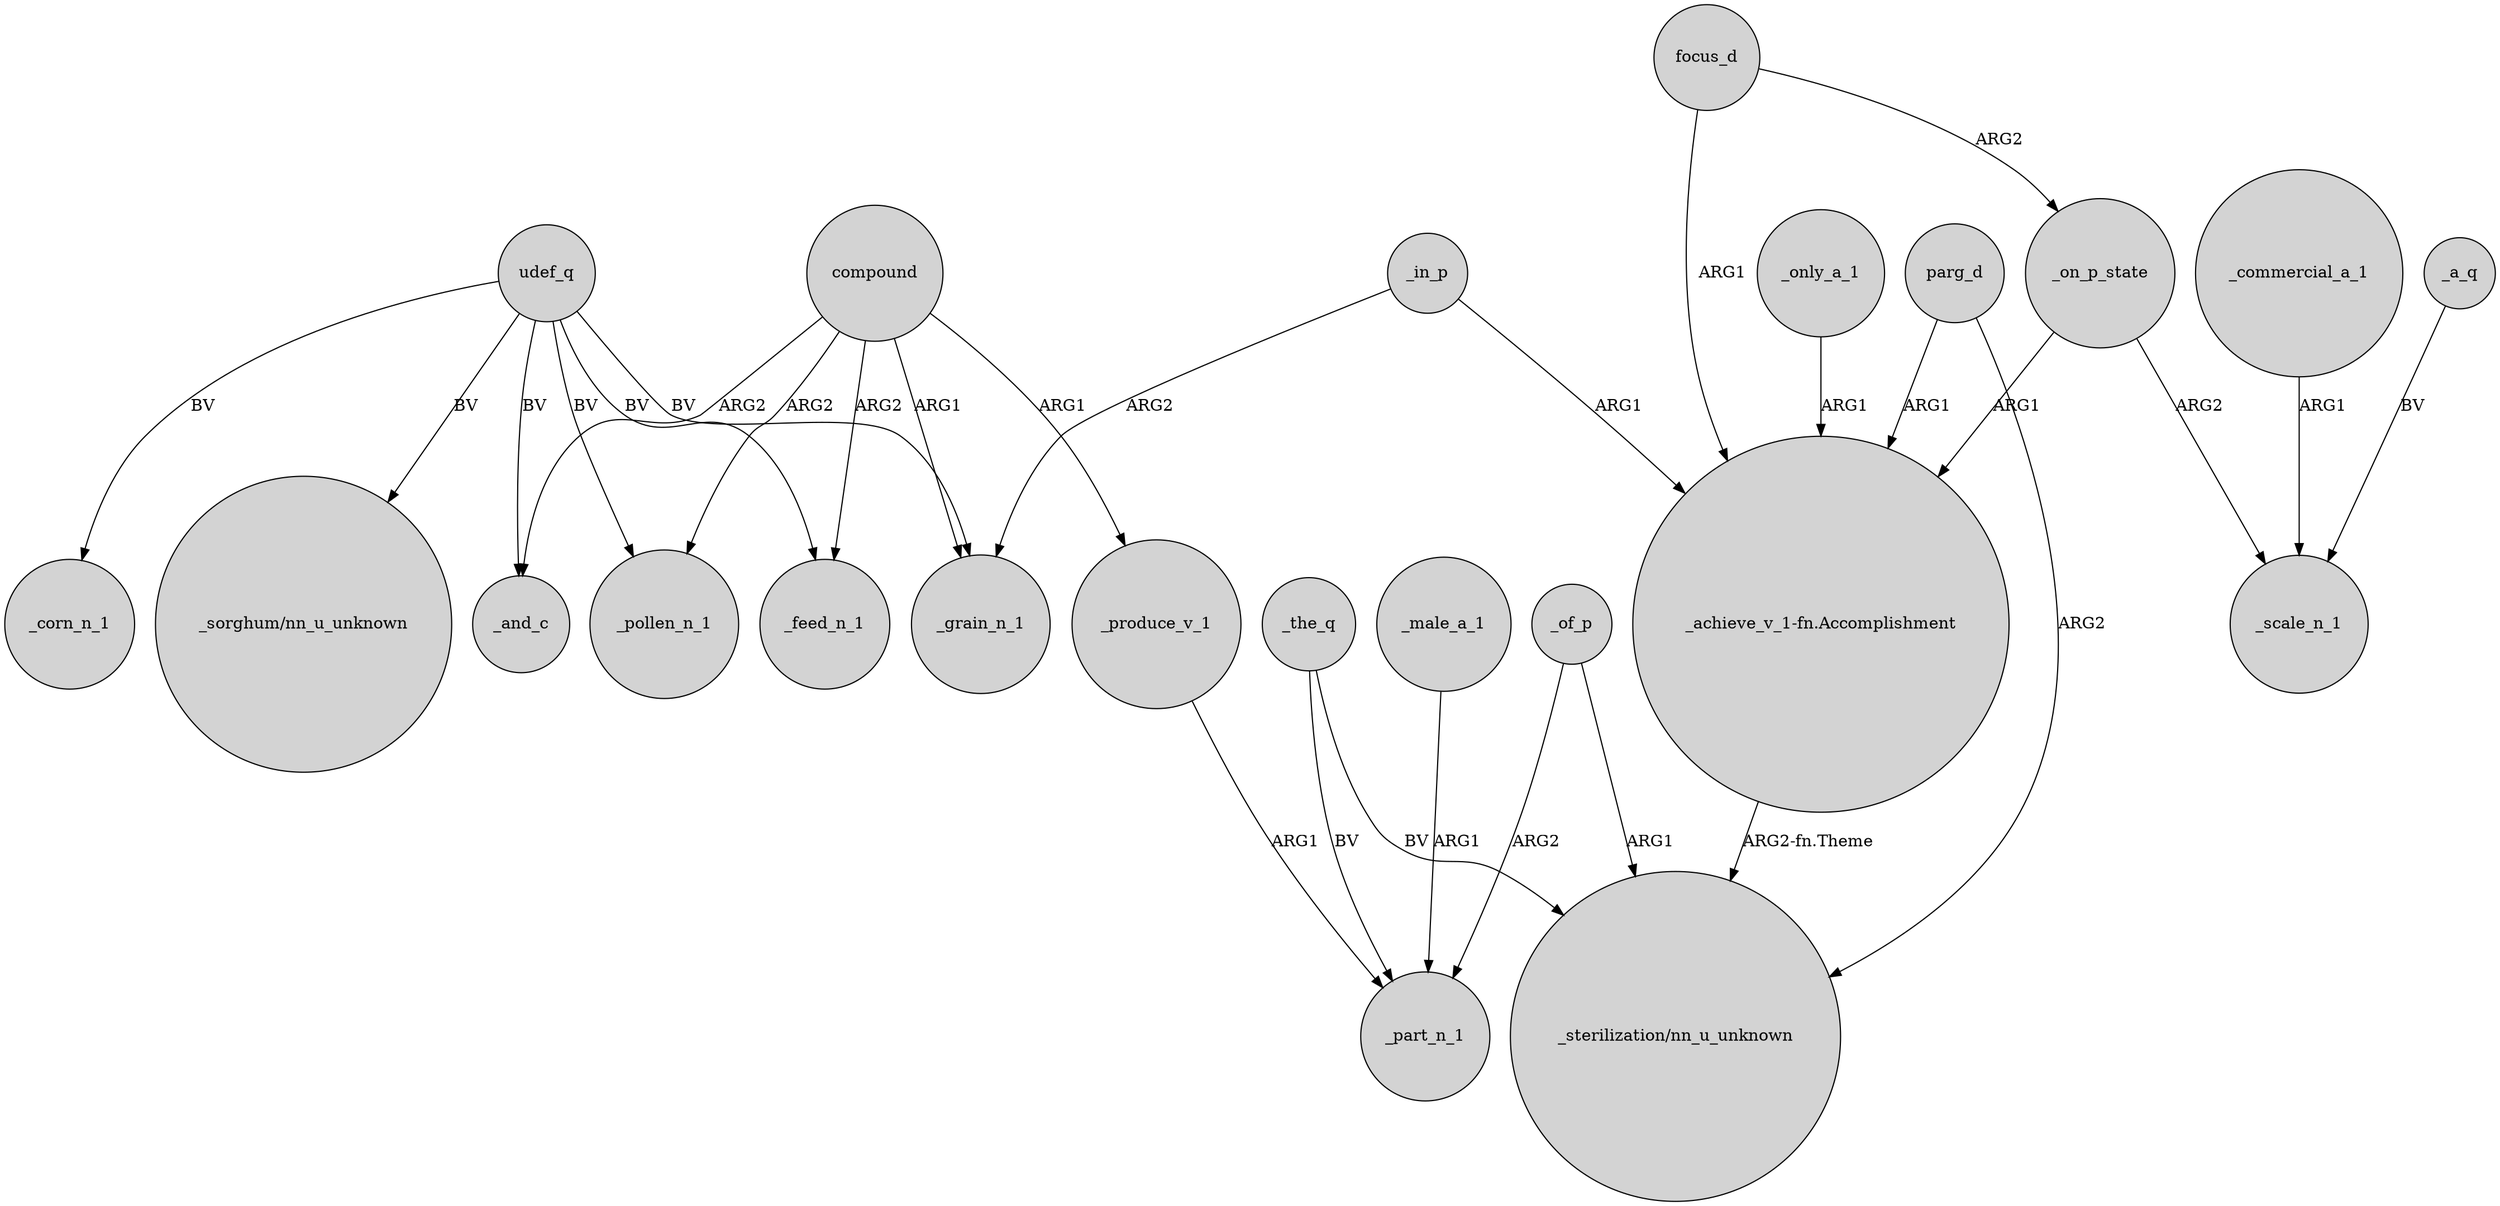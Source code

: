 digraph {
	node [shape=circle style=filled]
	udef_q -> _feed_n_1 [label=BV]
	_in_p -> _grain_n_1 [label=ARG2]
	_in_p -> "_achieve_v_1-fn.Accomplishment" [label=ARG1]
	_male_a_1 -> _part_n_1 [label=ARG1]
	_of_p -> _part_n_1 [label=ARG2]
	_the_q -> "_sterilization/nn_u_unknown" [label=BV]
	_of_p -> "_sterilization/nn_u_unknown" [label=ARG1]
	focus_d -> _on_p_state [label=ARG2]
	compound -> _feed_n_1 [label=ARG2]
	compound -> _produce_v_1 [label=ARG1]
	_on_p_state -> _scale_n_1 [label=ARG2]
	_the_q -> _part_n_1 [label=BV]
	_commercial_a_1 -> _scale_n_1 [label=ARG1]
	compound -> _grain_n_1 [label=ARG1]
	_on_p_state -> "_achieve_v_1-fn.Accomplishment" [label=ARG1]
	compound -> _pollen_n_1 [label=ARG2]
	udef_q -> _grain_n_1 [label=BV]
	"_achieve_v_1-fn.Accomplishment" -> "_sterilization/nn_u_unknown" [label="ARG2-fn.Theme"]
	compound -> _and_c [label=ARG2]
	focus_d -> "_achieve_v_1-fn.Accomplishment" [label=ARG1]
	_only_a_1 -> "_achieve_v_1-fn.Accomplishment" [label=ARG1]
	udef_q -> _corn_n_1 [label=BV]
	udef_q -> "_sorghum/nn_u_unknown" [label=BV]
	_produce_v_1 -> _part_n_1 [label=ARG1]
	_a_q -> _scale_n_1 [label=BV]
	udef_q -> _pollen_n_1 [label=BV]
	parg_d -> "_sterilization/nn_u_unknown" [label=ARG2]
	udef_q -> _and_c [label=BV]
	parg_d -> "_achieve_v_1-fn.Accomplishment" [label=ARG1]
}

